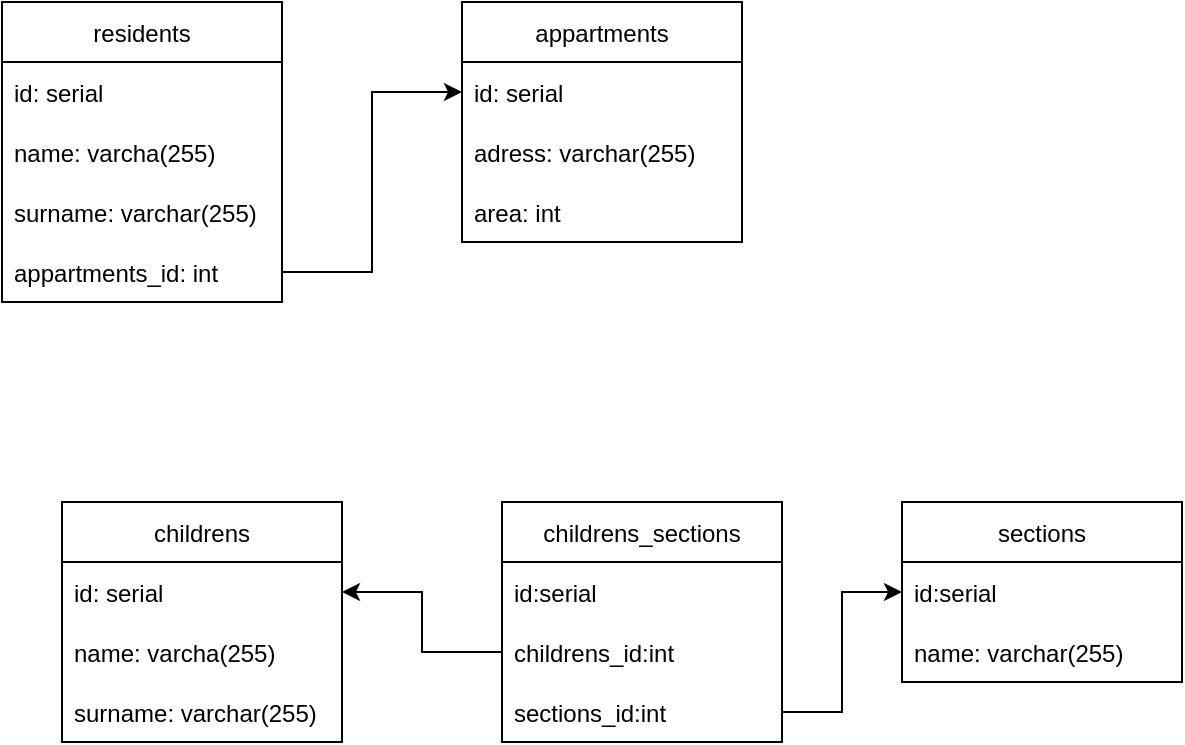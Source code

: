 <mxfile version="15.9.4" type="github">
  <diagram id="WWzpUGsCEAWE1CasI_xe" name="Page-1">
    <mxGraphModel dx="1054" dy="585" grid="1" gridSize="10" guides="1" tooltips="1" connect="1" arrows="1" fold="1" page="1" pageScale="1" pageWidth="827" pageHeight="1169" math="0" shadow="0">
      <root>
        <mxCell id="0" />
        <mxCell id="1" parent="0" />
        <mxCell id="4K1nbUxMba2Myyw-jxRT-1" value="residents" style="swimlane;fontStyle=0;childLayout=stackLayout;horizontal=1;startSize=30;horizontalStack=0;resizeParent=1;resizeParentMax=0;resizeLast=0;collapsible=1;marginBottom=0;" vertex="1" parent="1">
          <mxGeometry x="80" y="30" width="140" height="150" as="geometry" />
        </mxCell>
        <mxCell id="4K1nbUxMba2Myyw-jxRT-2" value="id: serial" style="text;strokeColor=none;fillColor=none;align=left;verticalAlign=middle;spacingLeft=4;spacingRight=4;overflow=hidden;points=[[0,0.5],[1,0.5]];portConstraint=eastwest;rotatable=0;" vertex="1" parent="4K1nbUxMba2Myyw-jxRT-1">
          <mxGeometry y="30" width="140" height="30" as="geometry" />
        </mxCell>
        <mxCell id="4K1nbUxMba2Myyw-jxRT-9" value="name: varcha(255)" style="text;strokeColor=none;fillColor=none;align=left;verticalAlign=middle;spacingLeft=4;spacingRight=4;overflow=hidden;points=[[0,0.5],[1,0.5]];portConstraint=eastwest;rotatable=0;" vertex="1" parent="4K1nbUxMba2Myyw-jxRT-1">
          <mxGeometry y="60" width="140" height="30" as="geometry" />
        </mxCell>
        <mxCell id="4K1nbUxMba2Myyw-jxRT-3" value="surname: varchar(255)" style="text;strokeColor=none;fillColor=none;align=left;verticalAlign=middle;spacingLeft=4;spacingRight=4;overflow=hidden;points=[[0,0.5],[1,0.5]];portConstraint=eastwest;rotatable=0;" vertex="1" parent="4K1nbUxMba2Myyw-jxRT-1">
          <mxGeometry y="90" width="140" height="30" as="geometry" />
        </mxCell>
        <mxCell id="4K1nbUxMba2Myyw-jxRT-10" value="appartments_id: int" style="text;strokeColor=none;fillColor=none;align=left;verticalAlign=middle;spacingLeft=4;spacingRight=4;overflow=hidden;points=[[0,0.5],[1,0.5]];portConstraint=eastwest;rotatable=0;" vertex="1" parent="4K1nbUxMba2Myyw-jxRT-1">
          <mxGeometry y="120" width="140" height="30" as="geometry" />
        </mxCell>
        <mxCell id="4K1nbUxMba2Myyw-jxRT-5" value="appartments" style="swimlane;fontStyle=0;childLayout=stackLayout;horizontal=1;startSize=30;horizontalStack=0;resizeParent=1;resizeParentMax=0;resizeLast=0;collapsible=1;marginBottom=0;" vertex="1" parent="1">
          <mxGeometry x="310" y="30" width="140" height="120" as="geometry" />
        </mxCell>
        <mxCell id="4K1nbUxMba2Myyw-jxRT-6" value="id: serial" style="text;strokeColor=none;fillColor=none;align=left;verticalAlign=middle;spacingLeft=4;spacingRight=4;overflow=hidden;points=[[0,0.5],[1,0.5]];portConstraint=eastwest;rotatable=0;" vertex="1" parent="4K1nbUxMba2Myyw-jxRT-5">
          <mxGeometry y="30" width="140" height="30" as="geometry" />
        </mxCell>
        <mxCell id="4K1nbUxMba2Myyw-jxRT-7" value="adress: varchar(255)" style="text;strokeColor=none;fillColor=none;align=left;verticalAlign=middle;spacingLeft=4;spacingRight=4;overflow=hidden;points=[[0,0.5],[1,0.5]];portConstraint=eastwest;rotatable=0;" vertex="1" parent="4K1nbUxMba2Myyw-jxRT-5">
          <mxGeometry y="60" width="140" height="30" as="geometry" />
        </mxCell>
        <mxCell id="4K1nbUxMba2Myyw-jxRT-8" value="area: int" style="text;strokeColor=none;fillColor=none;align=left;verticalAlign=middle;spacingLeft=4;spacingRight=4;overflow=hidden;points=[[0,0.5],[1,0.5]];portConstraint=eastwest;rotatable=0;" vertex="1" parent="4K1nbUxMba2Myyw-jxRT-5">
          <mxGeometry y="90" width="140" height="30" as="geometry" />
        </mxCell>
        <mxCell id="4K1nbUxMba2Myyw-jxRT-12" value="" style="edgeStyle=elbowEdgeStyle;elbow=horizontal;endArrow=classic;html=1;rounded=0;entryX=0;entryY=0.5;entryDx=0;entryDy=0;exitX=1;exitY=0.5;exitDx=0;exitDy=0;" edge="1" parent="1" source="4K1nbUxMba2Myyw-jxRT-10" target="4K1nbUxMba2Myyw-jxRT-6">
          <mxGeometry width="50" height="50" relative="1" as="geometry">
            <mxPoint x="240" y="130" as="sourcePoint" />
            <mxPoint x="290" y="80" as="targetPoint" />
          </mxGeometry>
        </mxCell>
        <mxCell id="4K1nbUxMba2Myyw-jxRT-13" value="childrens_sections" style="swimlane;fontStyle=0;childLayout=stackLayout;horizontal=1;startSize=30;horizontalStack=0;resizeParent=1;resizeParentMax=0;resizeLast=0;collapsible=1;marginBottom=0;" vertex="1" parent="1">
          <mxGeometry x="330" y="280" width="140" height="120" as="geometry" />
        </mxCell>
        <mxCell id="4K1nbUxMba2Myyw-jxRT-14" value="id:serial" style="text;strokeColor=none;fillColor=none;align=left;verticalAlign=middle;spacingLeft=4;spacingRight=4;overflow=hidden;points=[[0,0.5],[1,0.5]];portConstraint=eastwest;rotatable=0;" vertex="1" parent="4K1nbUxMba2Myyw-jxRT-13">
          <mxGeometry y="30" width="140" height="30" as="geometry" />
        </mxCell>
        <mxCell id="4K1nbUxMba2Myyw-jxRT-15" value="childrens_id:int" style="text;strokeColor=none;fillColor=none;align=left;verticalAlign=middle;spacingLeft=4;spacingRight=4;overflow=hidden;points=[[0,0.5],[1,0.5]];portConstraint=eastwest;rotatable=0;" vertex="1" parent="4K1nbUxMba2Myyw-jxRT-13">
          <mxGeometry y="60" width="140" height="30" as="geometry" />
        </mxCell>
        <mxCell id="4K1nbUxMba2Myyw-jxRT-16" value="sections_id:int" style="text;strokeColor=none;fillColor=none;align=left;verticalAlign=middle;spacingLeft=4;spacingRight=4;overflow=hidden;points=[[0,0.5],[1,0.5]];portConstraint=eastwest;rotatable=0;" vertex="1" parent="4K1nbUxMba2Myyw-jxRT-13">
          <mxGeometry y="90" width="140" height="30" as="geometry" />
        </mxCell>
        <mxCell id="4K1nbUxMba2Myyw-jxRT-17" value="sections" style="swimlane;fontStyle=0;childLayout=stackLayout;horizontal=1;startSize=30;horizontalStack=0;resizeParent=1;resizeParentMax=0;resizeLast=0;collapsible=1;marginBottom=0;" vertex="1" parent="1">
          <mxGeometry x="530" y="280" width="140" height="90" as="geometry" />
        </mxCell>
        <mxCell id="4K1nbUxMba2Myyw-jxRT-18" value="id:serial" style="text;strokeColor=none;fillColor=none;align=left;verticalAlign=middle;spacingLeft=4;spacingRight=4;overflow=hidden;points=[[0,0.5],[1,0.5]];portConstraint=eastwest;rotatable=0;" vertex="1" parent="4K1nbUxMba2Myyw-jxRT-17">
          <mxGeometry y="30" width="140" height="30" as="geometry" />
        </mxCell>
        <mxCell id="4K1nbUxMba2Myyw-jxRT-19" value="name: varchar(255)" style="text;strokeColor=none;fillColor=none;align=left;verticalAlign=middle;spacingLeft=4;spacingRight=4;overflow=hidden;points=[[0,0.5],[1,0.5]];portConstraint=eastwest;rotatable=0;" vertex="1" parent="4K1nbUxMba2Myyw-jxRT-17">
          <mxGeometry y="60" width="140" height="30" as="geometry" />
        </mxCell>
        <mxCell id="4K1nbUxMba2Myyw-jxRT-25" value="childrens" style="swimlane;fontStyle=0;childLayout=stackLayout;horizontal=1;startSize=30;horizontalStack=0;resizeParent=1;resizeParentMax=0;resizeLast=0;collapsible=1;marginBottom=0;" vertex="1" parent="1">
          <mxGeometry x="110" y="280" width="140" height="120" as="geometry" />
        </mxCell>
        <mxCell id="4K1nbUxMba2Myyw-jxRT-26" value="id: serial" style="text;strokeColor=none;fillColor=none;align=left;verticalAlign=middle;spacingLeft=4;spacingRight=4;overflow=hidden;points=[[0,0.5],[1,0.5]];portConstraint=eastwest;rotatable=0;" vertex="1" parent="4K1nbUxMba2Myyw-jxRT-25">
          <mxGeometry y="30" width="140" height="30" as="geometry" />
        </mxCell>
        <mxCell id="4K1nbUxMba2Myyw-jxRT-27" value="name: varcha(255)" style="text;strokeColor=none;fillColor=none;align=left;verticalAlign=middle;spacingLeft=4;spacingRight=4;overflow=hidden;points=[[0,0.5],[1,0.5]];portConstraint=eastwest;rotatable=0;" vertex="1" parent="4K1nbUxMba2Myyw-jxRT-25">
          <mxGeometry y="60" width="140" height="30" as="geometry" />
        </mxCell>
        <mxCell id="4K1nbUxMba2Myyw-jxRT-28" value="surname: varchar(255)" style="text;strokeColor=none;fillColor=none;align=left;verticalAlign=middle;spacingLeft=4;spacingRight=4;overflow=hidden;points=[[0,0.5],[1,0.5]];portConstraint=eastwest;rotatable=0;" vertex="1" parent="4K1nbUxMba2Myyw-jxRT-25">
          <mxGeometry y="90" width="140" height="30" as="geometry" />
        </mxCell>
        <mxCell id="4K1nbUxMba2Myyw-jxRT-30" value="" style="edgeStyle=elbowEdgeStyle;elbow=horizontal;endArrow=classic;html=1;rounded=0;entryX=0;entryY=0.5;entryDx=0;entryDy=0;exitX=1;exitY=0.5;exitDx=0;exitDy=0;" edge="1" parent="1" source="4K1nbUxMba2Myyw-jxRT-16" target="4K1nbUxMba2Myyw-jxRT-18">
          <mxGeometry width="50" height="50" relative="1" as="geometry">
            <mxPoint x="470" y="390" as="sourcePoint" />
            <mxPoint x="520" y="340" as="targetPoint" />
          </mxGeometry>
        </mxCell>
        <mxCell id="4K1nbUxMba2Myyw-jxRT-31" value="" style="edgeStyle=elbowEdgeStyle;elbow=horizontal;endArrow=classic;html=1;rounded=0;entryX=1;entryY=0.5;entryDx=0;entryDy=0;exitX=0;exitY=0.5;exitDx=0;exitDy=0;" edge="1" parent="1" source="4K1nbUxMba2Myyw-jxRT-15" target="4K1nbUxMba2Myyw-jxRT-26">
          <mxGeometry width="50" height="50" relative="1" as="geometry">
            <mxPoint x="260" y="390" as="sourcePoint" />
            <mxPoint x="310" y="340" as="targetPoint" />
          </mxGeometry>
        </mxCell>
      </root>
    </mxGraphModel>
  </diagram>
</mxfile>
